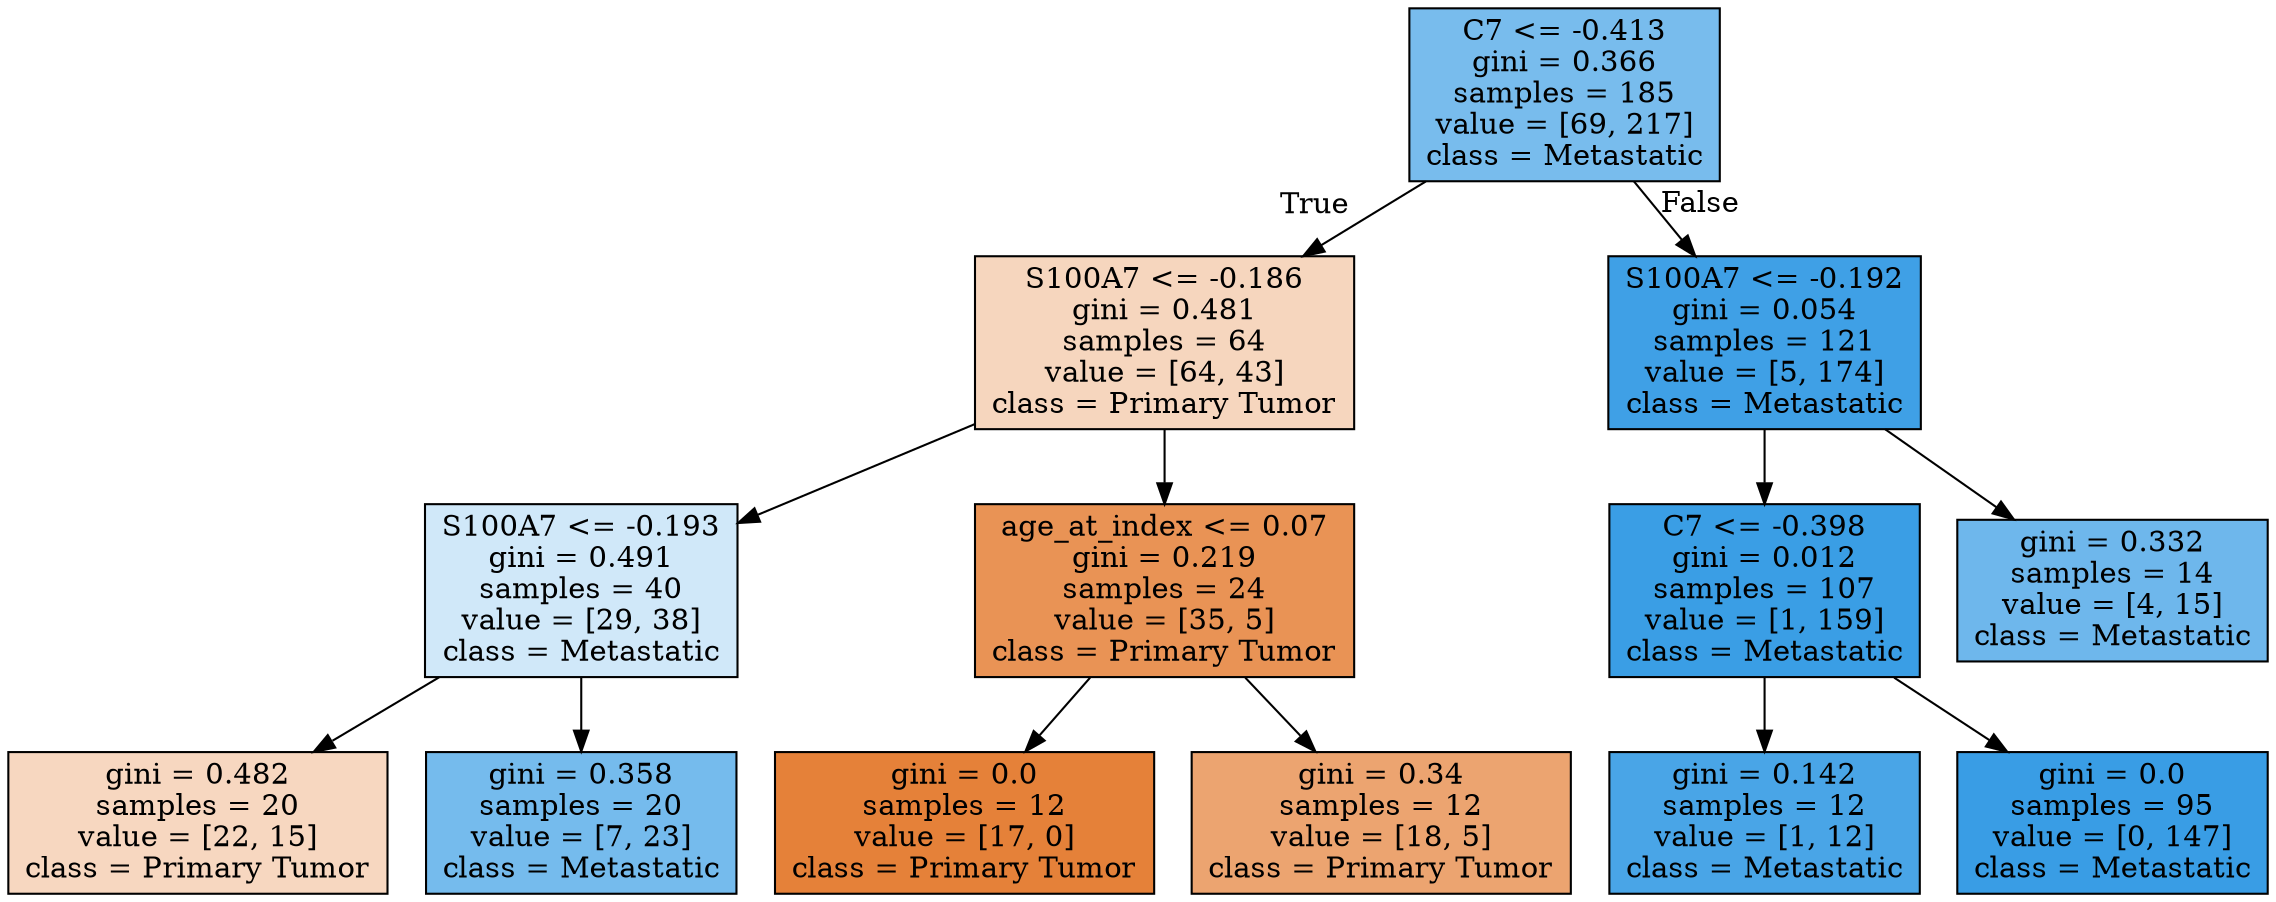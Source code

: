 digraph Tree {
node [shape=box, style="filled", color="black"] ;
0 [label="C7 <= -0.413\ngini = 0.366\nsamples = 185\nvalue = [69, 217]\nclass = Metastatic", fillcolor="#78bced"] ;
1 [label="S100A7 <= -0.186\ngini = 0.481\nsamples = 64\nvalue = [64, 43]\nclass = Primary Tumor", fillcolor="#f6d6be"] ;
0 -> 1 [labeldistance=2.5, labelangle=45, headlabel="True"] ;
2 [label="S100A7 <= -0.193\ngini = 0.491\nsamples = 40\nvalue = [29, 38]\nclass = Metastatic", fillcolor="#d0e8f9"] ;
1 -> 2 ;
3 [label="gini = 0.482\nsamples = 20\nvalue = [22, 15]\nclass = Primary Tumor", fillcolor="#f7d7c0"] ;
2 -> 3 ;
4 [label="gini = 0.358\nsamples = 20\nvalue = [7, 23]\nclass = Metastatic", fillcolor="#75bbed"] ;
2 -> 4 ;
5 [label="age_at_index <= 0.07\ngini = 0.219\nsamples = 24\nvalue = [35, 5]\nclass = Primary Tumor", fillcolor="#e99355"] ;
1 -> 5 ;
6 [label="gini = 0.0\nsamples = 12\nvalue = [17, 0]\nclass = Primary Tumor", fillcolor="#e58139"] ;
5 -> 6 ;
7 [label="gini = 0.34\nsamples = 12\nvalue = [18, 5]\nclass = Primary Tumor", fillcolor="#eca470"] ;
5 -> 7 ;
8 [label="S100A7 <= -0.192\ngini = 0.054\nsamples = 121\nvalue = [5, 174]\nclass = Metastatic", fillcolor="#3fa0e6"] ;
0 -> 8 [labeldistance=2.5, labelangle=-45, headlabel="False"] ;
9 [label="C7 <= -0.398\ngini = 0.012\nsamples = 107\nvalue = [1, 159]\nclass = Metastatic", fillcolor="#3a9ee5"] ;
8 -> 9 ;
10 [label="gini = 0.142\nsamples = 12\nvalue = [1, 12]\nclass = Metastatic", fillcolor="#49a5e7"] ;
9 -> 10 ;
11 [label="gini = 0.0\nsamples = 95\nvalue = [0, 147]\nclass = Metastatic", fillcolor="#399de5"] ;
9 -> 11 ;
12 [label="gini = 0.332\nsamples = 14\nvalue = [4, 15]\nclass = Metastatic", fillcolor="#6eb7ec"] ;
8 -> 12 ;
}